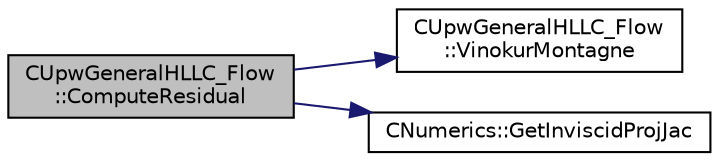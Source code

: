 digraph "CUpwGeneralHLLC_Flow::ComputeResidual"
{
  edge [fontname="Helvetica",fontsize="10",labelfontname="Helvetica",labelfontsize="10"];
  node [fontname="Helvetica",fontsize="10",shape=record];
  rankdir="LR";
  Node9 [label="CUpwGeneralHLLC_Flow\l::ComputeResidual",height=0.2,width=0.4,color="black", fillcolor="grey75", style="filled", fontcolor="black"];
  Node9 -> Node10 [color="midnightblue",fontsize="10",style="solid",fontname="Helvetica"];
  Node10 [label="CUpwGeneralHLLC_Flow\l::VinokurMontagne",height=0.2,width=0.4,color="black", fillcolor="white", style="filled",URL="$class_c_upw_general_h_l_l_c___flow.html#a468e99fedb045302bc6cf9458666f0d5",tooltip="Compute the Average quantities for a general fluid flux between two nodes i and j. Using the approach of Vinokur and Montagne&#39;. "];
  Node9 -> Node11 [color="midnightblue",fontsize="10",style="solid",fontname="Helvetica"];
  Node11 [label="CNumerics::GetInviscidProjJac",height=0.2,width=0.4,color="black", fillcolor="white", style="filled",URL="$class_c_numerics.html#ae0225b473263a9547a2445c423ba7dce",tooltip="Compute the projection of the inviscid Jacobian matrices. "];
}
